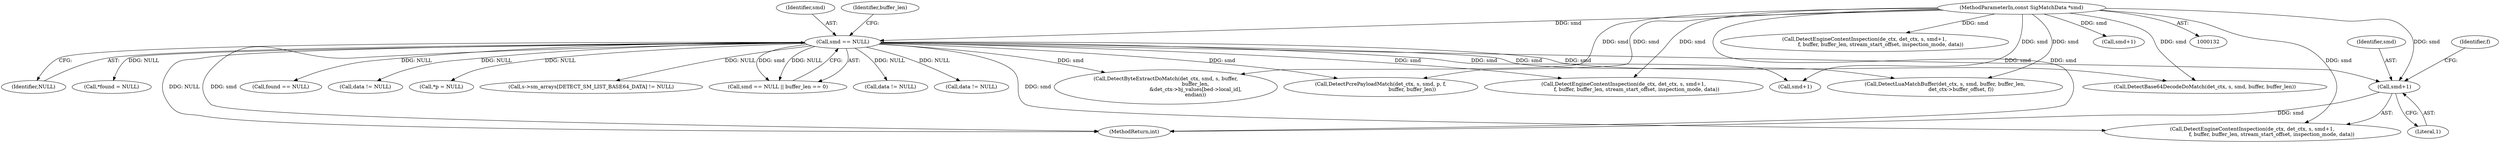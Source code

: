 digraph "0_suricata_47afc577ff763150f9b47f10331f5ef9eb847a57@pointer" {
"1000809" [label="(Call,smd+1)"];
"1000174" [label="(Call,smd == NULL)"];
"1000136" [label="(MethodParameterIn,const SigMatchData *smd)"];
"1000809" [label="(Call,smd+1)"];
"1000672" [label="(Call,found == NULL)"];
"1000175" [label="(Identifier,smd)"];
"1001013" [label="(Call,DetectPcrePayloadMatch(det_ctx, s, smd, p, f,\n                                       buffer, buffer_len))"];
"1000178" [label="(Identifier,buffer_len)"];
"1000811" [label="(Literal,1)"];
"1001313" [label="(Call,data != NULL)"];
"1001051" [label="(Call,DetectEngineContentInspection(de_ctx, det_ctx, s, smd+1,\n                    f, buffer, buffer_len, stream_start_offset, inspection_mode, data))"];
"1000136" [label="(MethodParameterIn,const SigMatchData *smd)"];
"1001462" [label="(Call,DetectLuaMatchBuffer(det_ctx, s, smd, buffer, buffer_len,\n                    det_ctx->buffer_offset, f))"];
"1000805" [label="(Call,DetectEngineContentInspection(de_ctx, det_ctx, s, smd+1,\n                        f, buffer, buffer_len, stream_start_offset, inspection_mode, data))"];
"1001341" [label="(Call,DetectByteExtractDoMatch(det_ctx, smd, s, buffer,\n                                     buffer_len,\n                                     &det_ctx->bj_values[bed->local_id],\n                                     endian))"];
"1000999" [label="(Call,*p = NULL)"];
"1001497" [label="(Call,s->sm_arrays[DETECT_SM_LIST_BASE64_DATA] != NULL)"];
"1000173" [label="(Call,smd == NULL || buffer_len == 0)"];
"1001553" [label="(Call,DetectEngineContentInspection(de_ctx, det_ctx, s, smd+1,\n                f, buffer, buffer_len, stream_start_offset, inspection_mode, data))"];
"1001238" [label="(Call,data != NULL)"];
"1001150" [label="(Call,data != NULL)"];
"1000810" [label="(Identifier,smd)"];
"1000176" [label="(Identifier,NULL)"];
"1000174" [label="(Call,smd == NULL)"];
"1001557" [label="(Call,smd+1)"];
"1000812" [label="(Identifier,f)"];
"1000219" [label="(Call,*found = NULL)"];
"1001055" [label="(Call,smd+1)"];
"1001489" [label="(Call,DetectBase64DecodeDoMatch(det_ctx, s, smd, buffer, buffer_len))"];
"1001577" [label="(MethodReturn,int)"];
"1000809" -> "1000805"  [label="AST: "];
"1000809" -> "1000811"  [label="CFG: "];
"1000810" -> "1000809"  [label="AST: "];
"1000811" -> "1000809"  [label="AST: "];
"1000812" -> "1000809"  [label="CFG: "];
"1000809" -> "1001577"  [label="DDG: smd"];
"1000174" -> "1000809"  [label="DDG: smd"];
"1000136" -> "1000809"  [label="DDG: smd"];
"1000174" -> "1000173"  [label="AST: "];
"1000174" -> "1000176"  [label="CFG: "];
"1000175" -> "1000174"  [label="AST: "];
"1000176" -> "1000174"  [label="AST: "];
"1000178" -> "1000174"  [label="CFG: "];
"1000173" -> "1000174"  [label="CFG: "];
"1000174" -> "1001577"  [label="DDG: NULL"];
"1000174" -> "1001577"  [label="DDG: smd"];
"1000174" -> "1000173"  [label="DDG: smd"];
"1000174" -> "1000173"  [label="DDG: NULL"];
"1000136" -> "1000174"  [label="DDG: smd"];
"1000174" -> "1000219"  [label="DDG: NULL"];
"1000174" -> "1000672"  [label="DDG: NULL"];
"1000174" -> "1000805"  [label="DDG: smd"];
"1000174" -> "1000999"  [label="DDG: NULL"];
"1000174" -> "1001013"  [label="DDG: smd"];
"1000174" -> "1001150"  [label="DDG: NULL"];
"1000174" -> "1001238"  [label="DDG: NULL"];
"1000174" -> "1001313"  [label="DDG: NULL"];
"1000174" -> "1001341"  [label="DDG: smd"];
"1000174" -> "1001462"  [label="DDG: smd"];
"1000174" -> "1001489"  [label="DDG: smd"];
"1000174" -> "1001497"  [label="DDG: NULL"];
"1000174" -> "1001553"  [label="DDG: smd"];
"1000174" -> "1001557"  [label="DDG: smd"];
"1000136" -> "1000132"  [label="AST: "];
"1000136" -> "1001577"  [label="DDG: smd"];
"1000136" -> "1000805"  [label="DDG: smd"];
"1000136" -> "1001013"  [label="DDG: smd"];
"1000136" -> "1001051"  [label="DDG: smd"];
"1000136" -> "1001055"  [label="DDG: smd"];
"1000136" -> "1001341"  [label="DDG: smd"];
"1000136" -> "1001462"  [label="DDG: smd"];
"1000136" -> "1001489"  [label="DDG: smd"];
"1000136" -> "1001553"  [label="DDG: smd"];
"1000136" -> "1001557"  [label="DDG: smd"];
}

